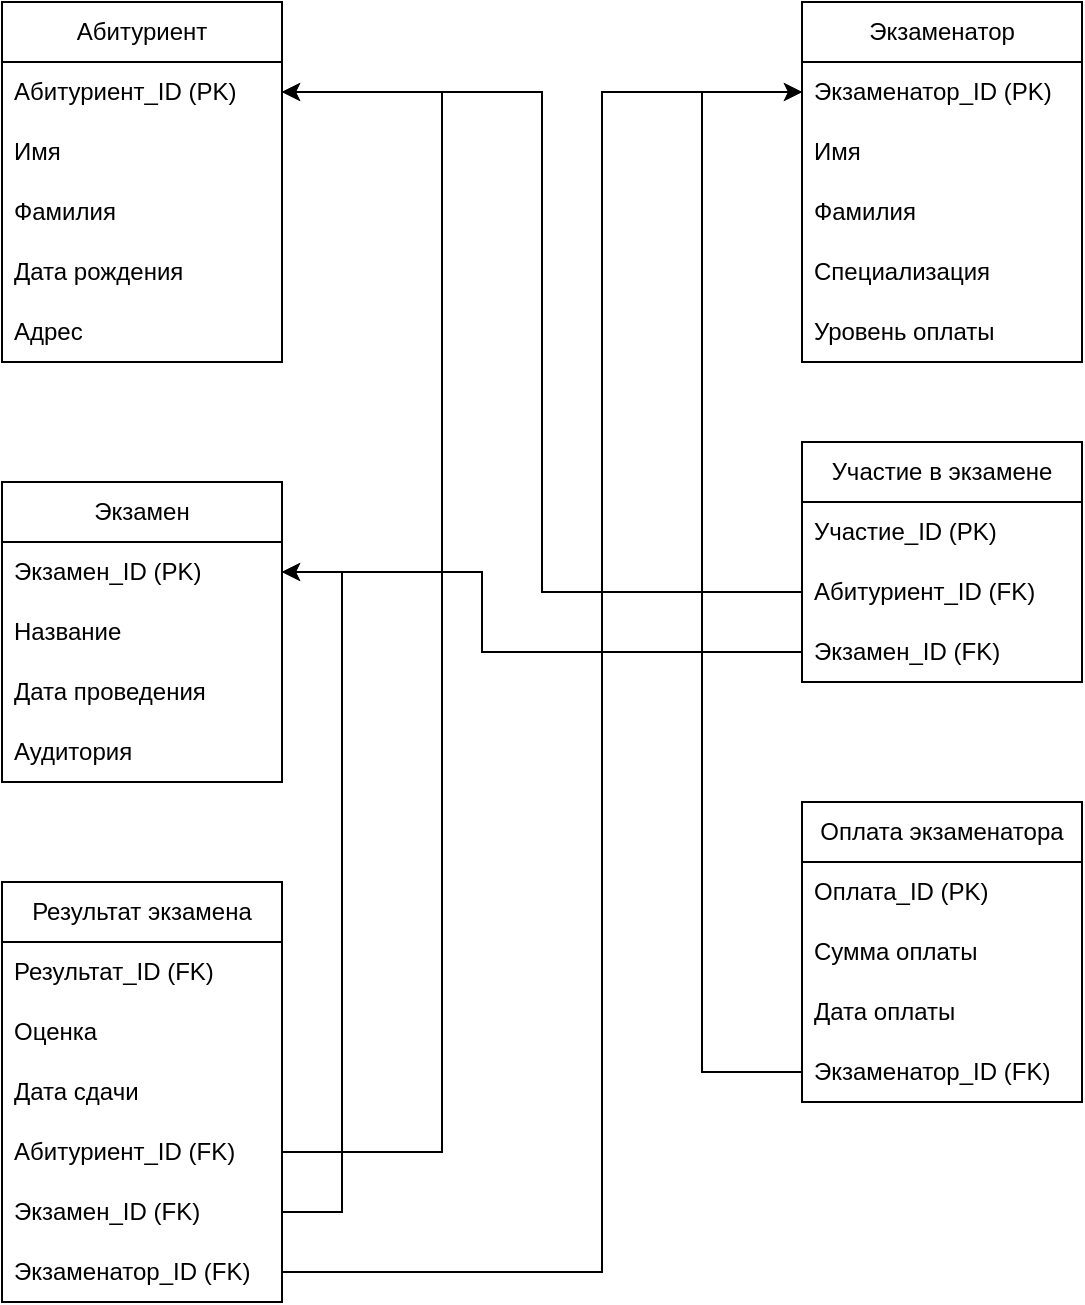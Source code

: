 <mxfile version="22.1.8" type="device">
  <diagram name="Страница — 1" id="3tCj6X89kWwK7kkHnKWh">
    <mxGraphModel dx="1434" dy="754" grid="1" gridSize="10" guides="1" tooltips="1" connect="1" arrows="1" fold="1" page="1" pageScale="1" pageWidth="827" pageHeight="1169" math="0" shadow="0">
      <root>
        <mxCell id="0" />
        <mxCell id="1" parent="0" />
        <mxCell id="jOp6sboih83mOFwB5Xva-1" value="Абитуриент" style="swimlane;fontStyle=0;childLayout=stackLayout;horizontal=1;startSize=30;horizontalStack=0;resizeParent=1;resizeParentMax=0;resizeLast=0;collapsible=1;marginBottom=0;whiteSpace=wrap;html=1;" parent="1" vertex="1">
          <mxGeometry x="40" y="40" width="140" height="180" as="geometry" />
        </mxCell>
        <mxCell id="jOp6sboih83mOFwB5Xva-2" value="Абитуриент_ID (PK)" style="text;strokeColor=none;fillColor=none;align=left;verticalAlign=middle;spacingLeft=4;spacingRight=4;overflow=hidden;points=[[0,0.5],[1,0.5]];portConstraint=eastwest;rotatable=0;whiteSpace=wrap;html=1;" parent="jOp6sboih83mOFwB5Xva-1" vertex="1">
          <mxGeometry y="30" width="140" height="30" as="geometry" />
        </mxCell>
        <mxCell id="jOp6sboih83mOFwB5Xva-3" value="Имя" style="text;strokeColor=none;fillColor=none;align=left;verticalAlign=middle;spacingLeft=4;spacingRight=4;overflow=hidden;points=[[0,0.5],[1,0.5]];portConstraint=eastwest;rotatable=0;whiteSpace=wrap;html=1;" parent="jOp6sboih83mOFwB5Xva-1" vertex="1">
          <mxGeometry y="60" width="140" height="30" as="geometry" />
        </mxCell>
        <mxCell id="jOp6sboih83mOFwB5Xva-4" value="Фамилия" style="text;strokeColor=none;fillColor=none;align=left;verticalAlign=middle;spacingLeft=4;spacingRight=4;overflow=hidden;points=[[0,0.5],[1,0.5]];portConstraint=eastwest;rotatable=0;whiteSpace=wrap;html=1;" parent="jOp6sboih83mOFwB5Xva-1" vertex="1">
          <mxGeometry y="90" width="140" height="30" as="geometry" />
        </mxCell>
        <mxCell id="jOp6sboih83mOFwB5Xva-25" value="Дата рождения" style="text;strokeColor=none;fillColor=none;align=left;verticalAlign=middle;spacingLeft=4;spacingRight=4;overflow=hidden;points=[[0,0.5],[1,0.5]];portConstraint=eastwest;rotatable=0;whiteSpace=wrap;html=1;" parent="jOp6sboih83mOFwB5Xva-1" vertex="1">
          <mxGeometry y="120" width="140" height="30" as="geometry" />
        </mxCell>
        <mxCell id="jOp6sboih83mOFwB5Xva-26" value="Адрес" style="text;strokeColor=none;fillColor=none;align=left;verticalAlign=middle;spacingLeft=4;spacingRight=4;overflow=hidden;points=[[0,0.5],[1,0.5]];portConstraint=eastwest;rotatable=0;whiteSpace=wrap;html=1;" parent="jOp6sboih83mOFwB5Xva-1" vertex="1">
          <mxGeometry y="150" width="140" height="30" as="geometry" />
        </mxCell>
        <mxCell id="jOp6sboih83mOFwB5Xva-5" value="Экзаменатор" style="swimlane;fontStyle=0;childLayout=stackLayout;horizontal=1;startSize=30;horizontalStack=0;resizeParent=1;resizeParentMax=0;resizeLast=0;collapsible=1;marginBottom=0;whiteSpace=wrap;html=1;" parent="1" vertex="1">
          <mxGeometry x="440" y="40" width="140" height="180" as="geometry" />
        </mxCell>
        <mxCell id="jOp6sboih83mOFwB5Xva-6" value="Экзаменатор_ID (PK)" style="text;strokeColor=none;fillColor=none;align=left;verticalAlign=middle;spacingLeft=4;spacingRight=4;overflow=hidden;points=[[0,0.5],[1,0.5]];portConstraint=eastwest;rotatable=0;whiteSpace=wrap;html=1;" parent="jOp6sboih83mOFwB5Xva-5" vertex="1">
          <mxGeometry y="30" width="140" height="30" as="geometry" />
        </mxCell>
        <mxCell id="jOp6sboih83mOFwB5Xva-7" value="Имя" style="text;strokeColor=none;fillColor=none;align=left;verticalAlign=middle;spacingLeft=4;spacingRight=4;overflow=hidden;points=[[0,0.5],[1,0.5]];portConstraint=eastwest;rotatable=0;whiteSpace=wrap;html=1;" parent="jOp6sboih83mOFwB5Xva-5" vertex="1">
          <mxGeometry y="60" width="140" height="30" as="geometry" />
        </mxCell>
        <mxCell id="jOp6sboih83mOFwB5Xva-8" value="Фамилия" style="text;strokeColor=none;fillColor=none;align=left;verticalAlign=middle;spacingLeft=4;spacingRight=4;overflow=hidden;points=[[0,0.5],[1,0.5]];portConstraint=eastwest;rotatable=0;whiteSpace=wrap;html=1;" parent="jOp6sboih83mOFwB5Xva-5" vertex="1">
          <mxGeometry y="90" width="140" height="30" as="geometry" />
        </mxCell>
        <mxCell id="jOp6sboih83mOFwB5Xva-27" value="Специализация" style="text;strokeColor=none;fillColor=none;align=left;verticalAlign=middle;spacingLeft=4;spacingRight=4;overflow=hidden;points=[[0,0.5],[1,0.5]];portConstraint=eastwest;rotatable=0;whiteSpace=wrap;html=1;" parent="jOp6sboih83mOFwB5Xva-5" vertex="1">
          <mxGeometry y="120" width="140" height="30" as="geometry" />
        </mxCell>
        <mxCell id="jOp6sboih83mOFwB5Xva-28" value="Уровень оплаты" style="text;strokeColor=none;fillColor=none;align=left;verticalAlign=middle;spacingLeft=4;spacingRight=4;overflow=hidden;points=[[0,0.5],[1,0.5]];portConstraint=eastwest;rotatable=0;whiteSpace=wrap;html=1;" parent="jOp6sboih83mOFwB5Xva-5" vertex="1">
          <mxGeometry y="150" width="140" height="30" as="geometry" />
        </mxCell>
        <mxCell id="jOp6sboih83mOFwB5Xva-9" value="Экзамен" style="swimlane;fontStyle=0;childLayout=stackLayout;horizontal=1;startSize=30;horizontalStack=0;resizeParent=1;resizeParentMax=0;resizeLast=0;collapsible=1;marginBottom=0;whiteSpace=wrap;html=1;" parent="1" vertex="1">
          <mxGeometry x="40" y="280" width="140" height="150" as="geometry" />
        </mxCell>
        <mxCell id="jOp6sboih83mOFwB5Xva-10" value="Экзамен_ID (PK)" style="text;strokeColor=none;fillColor=none;align=left;verticalAlign=middle;spacingLeft=4;spacingRight=4;overflow=hidden;points=[[0,0.5],[1,0.5]];portConstraint=eastwest;rotatable=0;whiteSpace=wrap;html=1;" parent="jOp6sboih83mOFwB5Xva-9" vertex="1">
          <mxGeometry y="30" width="140" height="30" as="geometry" />
        </mxCell>
        <mxCell id="jOp6sboih83mOFwB5Xva-11" value="Название" style="text;strokeColor=none;fillColor=none;align=left;verticalAlign=middle;spacingLeft=4;spacingRight=4;overflow=hidden;points=[[0,0.5],[1,0.5]];portConstraint=eastwest;rotatable=0;whiteSpace=wrap;html=1;" parent="jOp6sboih83mOFwB5Xva-9" vertex="1">
          <mxGeometry y="60" width="140" height="30" as="geometry" />
        </mxCell>
        <mxCell id="jOp6sboih83mOFwB5Xva-12" value="Дата проведения" style="text;strokeColor=none;fillColor=none;align=left;verticalAlign=middle;spacingLeft=4;spacingRight=4;overflow=hidden;points=[[0,0.5],[1,0.5]];portConstraint=eastwest;rotatable=0;whiteSpace=wrap;html=1;" parent="jOp6sboih83mOFwB5Xva-9" vertex="1">
          <mxGeometry y="90" width="140" height="30" as="geometry" />
        </mxCell>
        <mxCell id="jOp6sboih83mOFwB5Xva-30" value="Аудитория" style="text;strokeColor=none;fillColor=none;align=left;verticalAlign=middle;spacingLeft=4;spacingRight=4;overflow=hidden;points=[[0,0.5],[1,0.5]];portConstraint=eastwest;rotatable=0;whiteSpace=wrap;html=1;" parent="jOp6sboih83mOFwB5Xva-9" vertex="1">
          <mxGeometry y="120" width="140" height="30" as="geometry" />
        </mxCell>
        <mxCell id="jOp6sboih83mOFwB5Xva-13" value="Участие в экзамене" style="swimlane;fontStyle=0;childLayout=stackLayout;horizontal=1;startSize=30;horizontalStack=0;resizeParent=1;resizeParentMax=0;resizeLast=0;collapsible=1;marginBottom=0;whiteSpace=wrap;html=1;" parent="1" vertex="1">
          <mxGeometry x="440" y="260" width="140" height="120" as="geometry" />
        </mxCell>
        <mxCell id="jOp6sboih83mOFwB5Xva-14" value="Участие_ID (PK)" style="text;strokeColor=none;fillColor=none;align=left;verticalAlign=middle;spacingLeft=4;spacingRight=4;overflow=hidden;points=[[0,0.5],[1,0.5]];portConstraint=eastwest;rotatable=0;whiteSpace=wrap;html=1;" parent="jOp6sboih83mOFwB5Xva-13" vertex="1">
          <mxGeometry y="30" width="140" height="30" as="geometry" />
        </mxCell>
        <mxCell id="jOp6sboih83mOFwB5Xva-15" value="Абитуриент_ID (FK)" style="text;strokeColor=none;fillColor=none;align=left;verticalAlign=middle;spacingLeft=4;spacingRight=4;overflow=hidden;points=[[0,0.5],[1,0.5]];portConstraint=eastwest;rotatable=0;whiteSpace=wrap;html=1;" parent="jOp6sboih83mOFwB5Xva-13" vertex="1">
          <mxGeometry y="60" width="140" height="30" as="geometry" />
        </mxCell>
        <mxCell id="jOp6sboih83mOFwB5Xva-16" value="Экзамен_ID (FK)" style="text;strokeColor=none;fillColor=none;align=left;verticalAlign=middle;spacingLeft=4;spacingRight=4;overflow=hidden;points=[[0,0.5],[1,0.5]];portConstraint=eastwest;rotatable=0;whiteSpace=wrap;html=1;" parent="jOp6sboih83mOFwB5Xva-13" vertex="1">
          <mxGeometry y="90" width="140" height="30" as="geometry" />
        </mxCell>
        <mxCell id="jOp6sboih83mOFwB5Xva-17" value="Результат экзамена" style="swimlane;fontStyle=0;childLayout=stackLayout;horizontal=1;startSize=30;horizontalStack=0;resizeParent=1;resizeParentMax=0;resizeLast=0;collapsible=1;marginBottom=0;whiteSpace=wrap;html=1;" parent="1" vertex="1">
          <mxGeometry x="40" y="480" width="140" height="210" as="geometry" />
        </mxCell>
        <mxCell id="MRWvBx9OJdCgbASgFEt_-1" value="Результат_ID (FK)" style="text;strokeColor=none;fillColor=none;align=left;verticalAlign=middle;spacingLeft=4;spacingRight=4;overflow=hidden;points=[[0,0.5],[1,0.5]];portConstraint=eastwest;rotatable=0;whiteSpace=wrap;html=1;" vertex="1" parent="jOp6sboih83mOFwB5Xva-17">
          <mxGeometry y="30" width="140" height="30" as="geometry" />
        </mxCell>
        <mxCell id="jOp6sboih83mOFwB5Xva-18" value="Оценка" style="text;strokeColor=none;fillColor=none;align=left;verticalAlign=middle;spacingLeft=4;spacingRight=4;overflow=hidden;points=[[0,0.5],[1,0.5]];portConstraint=eastwest;rotatable=0;whiteSpace=wrap;html=1;" parent="jOp6sboih83mOFwB5Xva-17" vertex="1">
          <mxGeometry y="60" width="140" height="30" as="geometry" />
        </mxCell>
        <mxCell id="jOp6sboih83mOFwB5Xva-19" value="Дата сдачи" style="text;strokeColor=none;fillColor=none;align=left;verticalAlign=middle;spacingLeft=4;spacingRight=4;overflow=hidden;points=[[0,0.5],[1,0.5]];portConstraint=eastwest;rotatable=0;whiteSpace=wrap;html=1;" parent="jOp6sboih83mOFwB5Xva-17" vertex="1">
          <mxGeometry y="90" width="140" height="30" as="geometry" />
        </mxCell>
        <mxCell id="jOp6sboih83mOFwB5Xva-20" value="Абитуриент_ID (FK)" style="text;strokeColor=none;fillColor=none;align=left;verticalAlign=middle;spacingLeft=4;spacingRight=4;overflow=hidden;points=[[0,0.5],[1,0.5]];portConstraint=eastwest;rotatable=0;whiteSpace=wrap;html=1;" parent="jOp6sboih83mOFwB5Xva-17" vertex="1">
          <mxGeometry y="120" width="140" height="30" as="geometry" />
        </mxCell>
        <mxCell id="jOp6sboih83mOFwB5Xva-31" value="Экзамен_ID (FK)" style="text;strokeColor=none;fillColor=none;align=left;verticalAlign=middle;spacingLeft=4;spacingRight=4;overflow=hidden;points=[[0,0.5],[1,0.5]];portConstraint=eastwest;rotatable=0;whiteSpace=wrap;html=1;" parent="jOp6sboih83mOFwB5Xva-17" vertex="1">
          <mxGeometry y="150" width="140" height="30" as="geometry" />
        </mxCell>
        <mxCell id="jOp6sboih83mOFwB5Xva-32" value="Экзаменатор_ID (FK)" style="text;strokeColor=none;fillColor=none;align=left;verticalAlign=middle;spacingLeft=4;spacingRight=4;overflow=hidden;points=[[0,0.5],[1,0.5]];portConstraint=eastwest;rotatable=0;whiteSpace=wrap;html=1;" parent="jOp6sboih83mOFwB5Xva-17" vertex="1">
          <mxGeometry y="180" width="140" height="30" as="geometry" />
        </mxCell>
        <mxCell id="jOp6sboih83mOFwB5Xva-21" value="Оплата экзаменатора" style="swimlane;fontStyle=0;childLayout=stackLayout;horizontal=1;startSize=30;horizontalStack=0;resizeParent=1;resizeParentMax=0;resizeLast=0;collapsible=1;marginBottom=0;whiteSpace=wrap;html=1;" parent="1" vertex="1">
          <mxGeometry x="440" y="440" width="140" height="150" as="geometry" />
        </mxCell>
        <mxCell id="jOp6sboih83mOFwB5Xva-22" value="Оплата_ID (PK)" style="text;strokeColor=none;fillColor=none;align=left;verticalAlign=middle;spacingLeft=4;spacingRight=4;overflow=hidden;points=[[0,0.5],[1,0.5]];portConstraint=eastwest;rotatable=0;whiteSpace=wrap;html=1;" parent="jOp6sboih83mOFwB5Xva-21" vertex="1">
          <mxGeometry y="30" width="140" height="30" as="geometry" />
        </mxCell>
        <mxCell id="jOp6sboih83mOFwB5Xva-23" value="Сумма оплаты" style="text;strokeColor=none;fillColor=none;align=left;verticalAlign=middle;spacingLeft=4;spacingRight=4;overflow=hidden;points=[[0,0.5],[1,0.5]];portConstraint=eastwest;rotatable=0;whiteSpace=wrap;html=1;" parent="jOp6sboih83mOFwB5Xva-21" vertex="1">
          <mxGeometry y="60" width="140" height="30" as="geometry" />
        </mxCell>
        <mxCell id="jOp6sboih83mOFwB5Xva-24" value="Дата оплаты" style="text;strokeColor=none;fillColor=none;align=left;verticalAlign=middle;spacingLeft=4;spacingRight=4;overflow=hidden;points=[[0,0.5],[1,0.5]];portConstraint=eastwest;rotatable=0;whiteSpace=wrap;html=1;" parent="jOp6sboih83mOFwB5Xva-21" vertex="1">
          <mxGeometry y="90" width="140" height="30" as="geometry" />
        </mxCell>
        <mxCell id="jOp6sboih83mOFwB5Xva-33" value="Экзаменатор_ID (FK)" style="text;strokeColor=none;fillColor=none;align=left;verticalAlign=middle;spacingLeft=4;spacingRight=4;overflow=hidden;points=[[0,0.5],[1,0.5]];portConstraint=eastwest;rotatable=0;whiteSpace=wrap;html=1;" parent="jOp6sboih83mOFwB5Xva-21" vertex="1">
          <mxGeometry y="120" width="140" height="30" as="geometry" />
        </mxCell>
        <mxCell id="jOp6sboih83mOFwB5Xva-34" style="edgeStyle=orthogonalEdgeStyle;rounded=0;orthogonalLoop=1;jettySize=auto;html=1;exitX=0;exitY=0.5;exitDx=0;exitDy=0;entryX=1;entryY=0.5;entryDx=0;entryDy=0;" parent="1" source="jOp6sboih83mOFwB5Xva-15" target="jOp6sboih83mOFwB5Xva-2" edge="1">
          <mxGeometry relative="1" as="geometry" />
        </mxCell>
        <mxCell id="jOp6sboih83mOFwB5Xva-35" style="edgeStyle=orthogonalEdgeStyle;rounded=0;orthogonalLoop=1;jettySize=auto;html=1;exitX=0;exitY=0.5;exitDx=0;exitDy=0;entryX=1;entryY=0.5;entryDx=0;entryDy=0;" parent="1" source="jOp6sboih83mOFwB5Xva-16" target="jOp6sboih83mOFwB5Xva-10" edge="1">
          <mxGeometry relative="1" as="geometry">
            <Array as="points">
              <mxPoint x="280" y="365" />
              <mxPoint x="280" y="325" />
            </Array>
          </mxGeometry>
        </mxCell>
        <mxCell id="jOp6sboih83mOFwB5Xva-36" style="edgeStyle=orthogonalEdgeStyle;rounded=0;orthogonalLoop=1;jettySize=auto;html=1;exitX=1;exitY=0.5;exitDx=0;exitDy=0;entryX=1;entryY=0.5;entryDx=0;entryDy=0;" parent="1" source="jOp6sboih83mOFwB5Xva-20" target="jOp6sboih83mOFwB5Xva-2" edge="1">
          <mxGeometry relative="1" as="geometry">
            <Array as="points">
              <mxPoint x="260" y="615" />
              <mxPoint x="260" y="85" />
            </Array>
          </mxGeometry>
        </mxCell>
        <mxCell id="jOp6sboih83mOFwB5Xva-37" style="edgeStyle=orthogonalEdgeStyle;rounded=0;orthogonalLoop=1;jettySize=auto;html=1;exitX=1;exitY=0.5;exitDx=0;exitDy=0;entryX=1;entryY=0.5;entryDx=0;entryDy=0;" parent="1" source="jOp6sboih83mOFwB5Xva-31" target="jOp6sboih83mOFwB5Xva-10" edge="1">
          <mxGeometry relative="1" as="geometry">
            <Array as="points">
              <mxPoint x="210" y="645" />
              <mxPoint x="210" y="325" />
            </Array>
          </mxGeometry>
        </mxCell>
        <mxCell id="jOp6sboih83mOFwB5Xva-38" style="edgeStyle=orthogonalEdgeStyle;rounded=0;orthogonalLoop=1;jettySize=auto;html=1;exitX=1;exitY=0.5;exitDx=0;exitDy=0;" parent="1" source="jOp6sboih83mOFwB5Xva-32" target="jOp6sboih83mOFwB5Xva-6" edge="1">
          <mxGeometry relative="1" as="geometry">
            <Array as="points">
              <mxPoint x="340" y="675" />
              <mxPoint x="340" y="85" />
            </Array>
          </mxGeometry>
        </mxCell>
        <mxCell id="jOp6sboih83mOFwB5Xva-39" style="edgeStyle=orthogonalEdgeStyle;rounded=0;orthogonalLoop=1;jettySize=auto;html=1;exitX=0;exitY=0.5;exitDx=0;exitDy=0;entryX=0;entryY=0.5;entryDx=0;entryDy=0;" parent="1" source="jOp6sboih83mOFwB5Xva-33" target="jOp6sboih83mOFwB5Xva-6" edge="1">
          <mxGeometry relative="1" as="geometry">
            <Array as="points">
              <mxPoint x="390" y="575" />
              <mxPoint x="390" y="85" />
            </Array>
          </mxGeometry>
        </mxCell>
      </root>
    </mxGraphModel>
  </diagram>
</mxfile>
